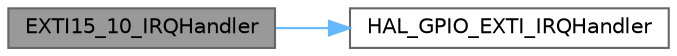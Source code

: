 digraph "EXTI15_10_IRQHandler"
{
 // LATEX_PDF_SIZE
  bgcolor="transparent";
  edge [fontname=Helvetica,fontsize=10,labelfontname=Helvetica,labelfontsize=10];
  node [fontname=Helvetica,fontsize=10,shape=box,height=0.2,width=0.4];
  rankdir="LR";
  Node1 [id="Node000001",label="EXTI15_10_IRQHandler",height=0.2,width=0.4,color="gray40", fillcolor="grey60", style="filled", fontcolor="black",tooltip="This function handles EXTI line[15:10] interrupts."];
  Node1 -> Node2 [id="edge1_Node000001_Node000002",color="steelblue1",style="solid",tooltip=" "];
  Node2 [id="Node000002",label="HAL_GPIO_EXTI_IRQHandler",height=0.2,width=0.4,color="grey40", fillcolor="white", style="filled",URL="$group___g_p_i_o___exported___functions___group2.html#gaa5de1ec4ebdd47e3e2b786224adaa9d0",tooltip=" "];
}
